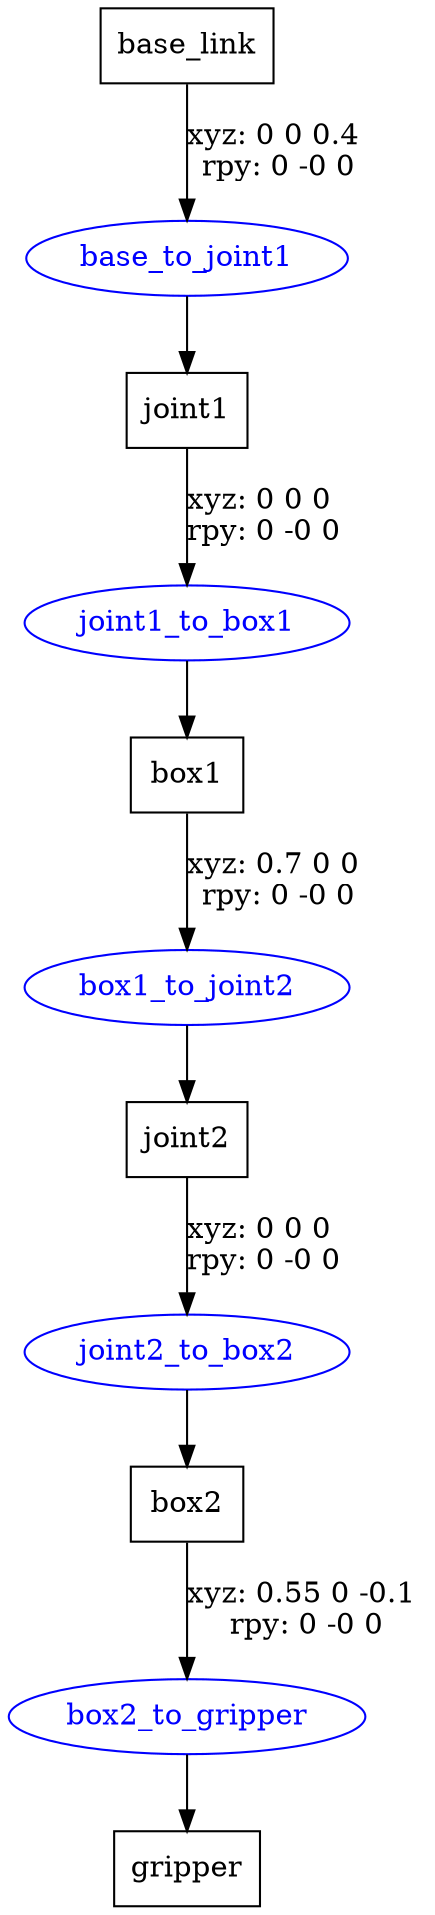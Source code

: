 digraph G {
node [shape=box];
"base_link" [label="base_link"];
"joint1" [label="joint1"];
"box1" [label="box1"];
"joint2" [label="joint2"];
"box2" [label="box2"];
"gripper" [label="gripper"];
node [shape=ellipse, color=blue, fontcolor=blue];
"base_link" -> "base_to_joint1" [label="xyz: 0 0 0.4 \nrpy: 0 -0 0"]
"base_to_joint1" -> "joint1"
"joint1" -> "joint1_to_box1" [label="xyz: 0 0 0 \nrpy: 0 -0 0"]
"joint1_to_box1" -> "box1"
"box1" -> "box1_to_joint2" [label="xyz: 0.7 0 0 \nrpy: 0 -0 0"]
"box1_to_joint2" -> "joint2"
"joint2" -> "joint2_to_box2" [label="xyz: 0 0 0 \nrpy: 0 -0 0"]
"joint2_to_box2" -> "box2"
"box2" -> "box2_to_gripper" [label="xyz: 0.55 0 -0.1 \nrpy: 0 -0 0"]
"box2_to_gripper" -> "gripper"
}
